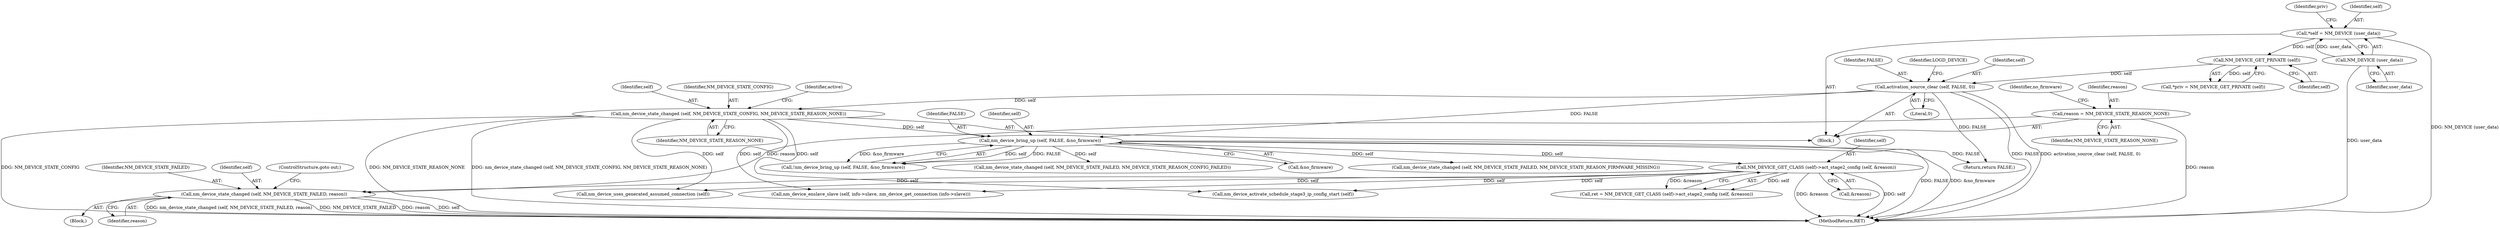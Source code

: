 digraph "0_NetworkManager_d5fc88e573fa58b93034b04d35a2454f5d28cad9@pointer" {
"1003814" [label="(Call,nm_device_state_changed (self, NM_DEVICE_STATE_FAILED, reason))"];
"1003799" [label="(Call,NM_DEVICE_GET_CLASS (self)->act_stage2_config (self, &reason))"];
"1003779" [label="(Call,nm_device_bring_up (self, FALSE, &no_firmware))"];
"1003768" [label="(Call,nm_device_state_changed (self, NM_DEVICE_STATE_CONFIG, NM_DEVICE_STATE_REASON_NONE))"];
"1003761" [label="(Call,activation_source_clear (self, FALSE, 0))"];
"1003742" [label="(Call,NM_DEVICE_GET_PRIVATE (self))"];
"1003735" [label="(Call,*self = NM_DEVICE (user_data))"];
"1003737" [label="(Call,NM_DEVICE (user_data))"];
"1003746" [label="(Call,reason = NM_DEVICE_STATE_REASON_NONE)"];
"1003779" [label="(Call,nm_device_bring_up (self, FALSE, &no_firmware))"];
"1003735" [label="(Call,*self = NM_DEVICE (user_data))"];
"1003764" [label="(Literal,0)"];
"1003737" [label="(Call,NM_DEVICE (user_data))"];
"1003813" [label="(Block,)"];
"1003800" [label="(Identifier,self)"];
"1003748" [label="(Identifier,NM_DEVICE_STATE_REASON_NONE)"];
"1003816" [label="(Identifier,NM_DEVICE_STATE_FAILED)"];
"1003780" [label="(Identifier,self)"];
"1003882" [label="(Return,return FALSE;)"];
"1003782" [label="(Call,&no_firmware)"];
"1003741" [label="(Identifier,priv)"];
"1003763" [label="(Identifier,FALSE)"];
"1003781" [label="(Identifier,FALSE)"];
"1003815" [label="(Identifier,self)"];
"1003876" [label="(Call,nm_device_activate_schedule_stage3_ip_config_start (self))"];
"1003771" [label="(Identifier,NM_DEVICE_STATE_REASON_NONE)"];
"1003746" [label="(Call,reason = NM_DEVICE_STATE_REASON_NONE)"];
"1003736" [label="(Identifier,self)"];
"1003814" [label="(Call,nm_device_state_changed (self, NM_DEVICE_STATE_FAILED, reason))"];
"1003743" [label="(Identifier,self)"];
"1003751" [label="(Identifier,no_firmware)"];
"1003747" [label="(Identifier,reason)"];
"1003768" [label="(Call,nm_device_state_changed (self, NM_DEVICE_STATE_CONFIG, NM_DEVICE_STATE_REASON_NONE))"];
"1003799" [label="(Call,NM_DEVICE_GET_CLASS (self)->act_stage2_config (self, &reason))"];
"1003761" [label="(Call,activation_source_clear (self, FALSE, 0))"];
"1003817" [label="(Identifier,reason)"];
"1003818" [label="(ControlStructure,goto out;)"];
"1003769" [label="(Identifier,self)"];
"1003742" [label="(Call,NM_DEVICE_GET_PRIVATE (self))"];
"1003766" [label="(Identifier,LOGD_DEVICE)"];
"1003787" [label="(Call,nm_device_state_changed (self, NM_DEVICE_STATE_FAILED, NM_DEVICE_STATE_REASON_FIRMWARE_MISSING))"];
"1003864" [label="(Call,nm_device_uses_generated_assumed_connection (self))"];
"1003762" [label="(Identifier,self)"];
"1003852" [label="(Call,nm_device_enslave_slave (self, info->slave, nm_device_get_connection (info->slave)))"];
"1003778" [label="(Call,!nm_device_bring_up (self, FALSE, &no_firmware))"];
"1003792" [label="(Call,nm_device_state_changed (self, NM_DEVICE_STATE_FAILED, NM_DEVICE_STATE_REASON_CONFIG_FAILED))"];
"1003770" [label="(Identifier,NM_DEVICE_STATE_CONFIG)"];
"1003801" [label="(Call,&reason)"];
"1003740" [label="(Call,*priv = NM_DEVICE_GET_PRIVATE (self))"];
"1003738" [label="(Identifier,user_data)"];
"1007368" [label="(MethodReturn,RET)"];
"1003733" [label="(Block,)"];
"1003797" [label="(Call,ret = NM_DEVICE_GET_CLASS (self)->act_stage2_config (self, &reason))"];
"1003775" [label="(Identifier,active)"];
"1003814" -> "1003813"  [label="AST: "];
"1003814" -> "1003817"  [label="CFG: "];
"1003815" -> "1003814"  [label="AST: "];
"1003816" -> "1003814"  [label="AST: "];
"1003817" -> "1003814"  [label="AST: "];
"1003818" -> "1003814"  [label="CFG: "];
"1003814" -> "1007368"  [label="DDG: self"];
"1003814" -> "1007368"  [label="DDG: nm_device_state_changed (self, NM_DEVICE_STATE_FAILED, reason)"];
"1003814" -> "1007368"  [label="DDG: NM_DEVICE_STATE_FAILED"];
"1003814" -> "1007368"  [label="DDG: reason"];
"1003799" -> "1003814"  [label="DDG: self"];
"1003746" -> "1003814"  [label="DDG: reason"];
"1003799" -> "1003797"  [label="AST: "];
"1003799" -> "1003801"  [label="CFG: "];
"1003800" -> "1003799"  [label="AST: "];
"1003801" -> "1003799"  [label="AST: "];
"1003797" -> "1003799"  [label="CFG: "];
"1003799" -> "1007368"  [label="DDG: self"];
"1003799" -> "1007368"  [label="DDG: &reason"];
"1003799" -> "1003797"  [label="DDG: self"];
"1003799" -> "1003797"  [label="DDG: &reason"];
"1003779" -> "1003799"  [label="DDG: self"];
"1003799" -> "1003852"  [label="DDG: self"];
"1003799" -> "1003864"  [label="DDG: self"];
"1003799" -> "1003876"  [label="DDG: self"];
"1003779" -> "1003778"  [label="AST: "];
"1003779" -> "1003782"  [label="CFG: "];
"1003780" -> "1003779"  [label="AST: "];
"1003781" -> "1003779"  [label="AST: "];
"1003782" -> "1003779"  [label="AST: "];
"1003778" -> "1003779"  [label="CFG: "];
"1003779" -> "1007368"  [label="DDG: FALSE"];
"1003779" -> "1007368"  [label="DDG: &no_firmware"];
"1003779" -> "1003778"  [label="DDG: self"];
"1003779" -> "1003778"  [label="DDG: FALSE"];
"1003779" -> "1003778"  [label="DDG: &no_firmware"];
"1003768" -> "1003779"  [label="DDG: self"];
"1003761" -> "1003779"  [label="DDG: FALSE"];
"1003779" -> "1003787"  [label="DDG: self"];
"1003779" -> "1003792"  [label="DDG: self"];
"1003779" -> "1003882"  [label="DDG: FALSE"];
"1003768" -> "1003733"  [label="AST: "];
"1003768" -> "1003771"  [label="CFG: "];
"1003769" -> "1003768"  [label="AST: "];
"1003770" -> "1003768"  [label="AST: "];
"1003771" -> "1003768"  [label="AST: "];
"1003775" -> "1003768"  [label="CFG: "];
"1003768" -> "1007368"  [label="DDG: NM_DEVICE_STATE_REASON_NONE"];
"1003768" -> "1007368"  [label="DDG: nm_device_state_changed (self, NM_DEVICE_STATE_CONFIG, NM_DEVICE_STATE_REASON_NONE)"];
"1003768" -> "1007368"  [label="DDG: NM_DEVICE_STATE_CONFIG"];
"1003761" -> "1003768"  [label="DDG: self"];
"1003768" -> "1003852"  [label="DDG: self"];
"1003768" -> "1003864"  [label="DDG: self"];
"1003768" -> "1003876"  [label="DDG: self"];
"1003761" -> "1003733"  [label="AST: "];
"1003761" -> "1003764"  [label="CFG: "];
"1003762" -> "1003761"  [label="AST: "];
"1003763" -> "1003761"  [label="AST: "];
"1003764" -> "1003761"  [label="AST: "];
"1003766" -> "1003761"  [label="CFG: "];
"1003761" -> "1007368"  [label="DDG: FALSE"];
"1003761" -> "1007368"  [label="DDG: activation_source_clear (self, FALSE, 0)"];
"1003742" -> "1003761"  [label="DDG: self"];
"1003761" -> "1003882"  [label="DDG: FALSE"];
"1003742" -> "1003740"  [label="AST: "];
"1003742" -> "1003743"  [label="CFG: "];
"1003743" -> "1003742"  [label="AST: "];
"1003740" -> "1003742"  [label="CFG: "];
"1003742" -> "1003740"  [label="DDG: self"];
"1003735" -> "1003742"  [label="DDG: self"];
"1003735" -> "1003733"  [label="AST: "];
"1003735" -> "1003737"  [label="CFG: "];
"1003736" -> "1003735"  [label="AST: "];
"1003737" -> "1003735"  [label="AST: "];
"1003741" -> "1003735"  [label="CFG: "];
"1003735" -> "1007368"  [label="DDG: NM_DEVICE (user_data)"];
"1003737" -> "1003735"  [label="DDG: user_data"];
"1003737" -> "1003738"  [label="CFG: "];
"1003738" -> "1003737"  [label="AST: "];
"1003737" -> "1007368"  [label="DDG: user_data"];
"1003746" -> "1003733"  [label="AST: "];
"1003746" -> "1003748"  [label="CFG: "];
"1003747" -> "1003746"  [label="AST: "];
"1003748" -> "1003746"  [label="AST: "];
"1003751" -> "1003746"  [label="CFG: "];
"1003746" -> "1007368"  [label="DDG: reason"];
}
